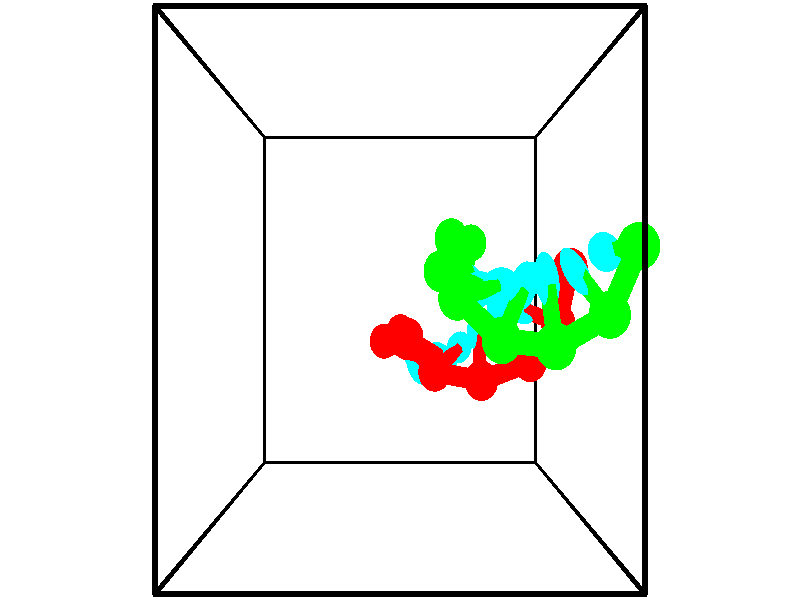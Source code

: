 // switches for output
#declare DRAW_BASES = 1; // possible values are 0, 1; only relevant for DNA ribbons
#declare DRAW_BASES_TYPE = 3; // possible values are 1, 2, 3; only relevant for DNA ribbons
#declare DRAW_FOG = 0; // set to 1 to enable fog

#include "colors.inc"

#include "transforms.inc"
background { rgb <1, 1, 1>}

#default {
   normal{
       ripples 0.25
       frequency 0.20
       turbulence 0.2
       lambda 5
   }
	finish {
		phong 0.1
		phong_size 40.
	}
}

// original window dimensions: 1024x640


// camera settings

camera {
	sky <-0, 1, 0>
	up <-0, 1, 0>
	right 1.6 * <1, 0, 0>
	location <2.5, 2.5, 11.1562>
	look_at <2.5, 2.5, 2.5>
	direction <0, 0, -8.6562>
	angle 67.0682
}


# declare cpy_camera_pos = <2.5, 2.5, 11.1562>;
# if (DRAW_FOG = 1)
fog {
	fog_type 2
	up vnormalize(cpy_camera_pos)
	color rgbt<1,1,1,0.3>
	distance 1e-5
	fog_alt 3e-3
	fog_offset 4
}
# end


// LIGHTS

# declare lum = 6;
global_settings {
	ambient_light rgb lum * <0.05, 0.05, 0.05>
	max_trace_level 15
}# declare cpy_direct_light_amount = 0.25;
light_source
{	1000 * <-1, -1, 1>,
	rgb lum * cpy_direct_light_amount
	parallel
}

light_source
{	1000 * <1, 1, -1>,
	rgb lum * cpy_direct_light_amount
	parallel
}

// strand 0

// nucleotide -1

// particle -1
sphere {
	<2.508316, 2.031538, 0.029222> 0.250000
	pigment { color rgbt <1,0,0,0> }
	no_shadow
}
cylinder {
	<2.702057, 1.724915, 0.197884>,  <2.818301, 1.540941, 0.299081>, 0.100000
	pigment { color rgbt <1,0,0,0> }
	no_shadow
}
cylinder {
	<2.702057, 1.724915, 0.197884>,  <2.508316, 2.031538, 0.029222>, 0.100000
	pigment { color rgbt <1,0,0,0> }
	no_shadow
}

// particle -1
sphere {
	<2.702057, 1.724915, 0.197884> 0.100000
	pigment { color rgbt <1,0,0,0> }
	no_shadow
}
sphere {
	0, 1
	scale<0.080000,0.200000,0.300000>
	matrix <-0.135325, 0.410516, 0.901756,
		-0.864344, -0.493828, 0.095100,
		0.484352, -0.766558, 0.421654,
		2.847363, 1.494947, 0.324380>
	pigment { color rgbt <0,1,1,0> }
	no_shadow
}
cylinder {
	<2.229486, 1.909901, 0.769517>,  <2.508316, 2.031538, 0.029222>, 0.130000
	pigment { color rgbt <1,0,0,0> }
	no_shadow
}

// nucleotide -1

// particle -1
sphere {
	<2.229486, 1.909901, 0.769517> 0.250000
	pigment { color rgbt <1,0,0,0> }
	no_shadow
}
cylinder {
	<2.588028, 1.736584, 0.731991>,  <2.803154, 1.632593, 0.709475>, 0.100000
	pigment { color rgbt <1,0,0,0> }
	no_shadow
}
cylinder {
	<2.588028, 1.736584, 0.731991>,  <2.229486, 1.909901, 0.769517>, 0.100000
	pigment { color rgbt <1,0,0,0> }
	no_shadow
}

// particle -1
sphere {
	<2.588028, 1.736584, 0.731991> 0.100000
	pigment { color rgbt <1,0,0,0> }
	no_shadow
}
sphere {
	0, 1
	scale<0.080000,0.200000,0.300000>
	matrix <0.258072, 0.337901, 0.905109,
		-0.360478, -0.835511, 0.414701,
		0.896356, -0.433294, -0.093816,
		2.856935, 1.606595, 0.703846>
	pigment { color rgbt <0,1,1,0> }
	no_shadow
}
cylinder {
	<2.629538, 2.007149, 1.364608>,  <2.229486, 1.909901, 0.769517>, 0.130000
	pigment { color rgbt <1,0,0,0> }
	no_shadow
}

// nucleotide -1

// particle -1
sphere {
	<2.629538, 2.007149, 1.364608> 0.250000
	pigment { color rgbt <1,0,0,0> }
	no_shadow
}
cylinder {
	<2.958092, 1.834339, 1.215649>,  <3.155224, 1.730653, 1.126273>, 0.100000
	pigment { color rgbt <1,0,0,0> }
	no_shadow
}
cylinder {
	<2.958092, 1.834339, 1.215649>,  <2.629538, 2.007149, 1.364608>, 0.100000
	pigment { color rgbt <1,0,0,0> }
	no_shadow
}

// particle -1
sphere {
	<2.958092, 1.834339, 1.215649> 0.100000
	pigment { color rgbt <1,0,0,0> }
	no_shadow
}
sphere {
	0, 1
	scale<0.080000,0.200000,0.300000>
	matrix <0.535072, 0.357520, 0.765426,
		-0.197544, -0.827969, 0.524827,
		0.821385, -0.432025, -0.372398,
		3.204507, 1.704732, 1.103929>
	pigment { color rgbt <0,1,1,0> }
	no_shadow
}
cylinder {
	<3.031445, 1.576455, 1.868147>,  <2.629538, 2.007149, 1.364608>, 0.130000
	pigment { color rgbt <1,0,0,0> }
	no_shadow
}

// nucleotide -1

// particle -1
sphere {
	<3.031445, 1.576455, 1.868147> 0.250000
	pigment { color rgbt <1,0,0,0> }
	no_shadow
}
cylinder {
	<3.276054, 1.739964, 1.597164>,  <3.422820, 1.838068, 1.434575>, 0.100000
	pigment { color rgbt <1,0,0,0> }
	no_shadow
}
cylinder {
	<3.276054, 1.739964, 1.597164>,  <3.031445, 1.576455, 1.868147>, 0.100000
	pigment { color rgbt <1,0,0,0> }
	no_shadow
}

// particle -1
sphere {
	<3.276054, 1.739964, 1.597164> 0.100000
	pigment { color rgbt <1,0,0,0> }
	no_shadow
}
sphere {
	0, 1
	scale<0.080000,0.200000,0.300000>
	matrix <0.553902, 0.390241, 0.735462,
		0.565006, -0.824996, 0.012222,
		0.611522, 0.408771, -0.677456,
		3.459511, 1.862595, 1.393927>
	pigment { color rgbt <0,1,1,0> }
	no_shadow
}
cylinder {
	<3.715277, 1.493646, 2.119324>,  <3.031445, 1.576455, 1.868147>, 0.130000
	pigment { color rgbt <1,0,0,0> }
	no_shadow
}

// nucleotide -1

// particle -1
sphere {
	<3.715277, 1.493646, 2.119324> 0.250000
	pigment { color rgbt <1,0,0,0> }
	no_shadow
}
cylinder {
	<3.721451, 1.809639, 1.874149>,  <3.725155, 1.999235, 1.727045>, 0.100000
	pigment { color rgbt <1,0,0,0> }
	no_shadow
}
cylinder {
	<3.721451, 1.809639, 1.874149>,  <3.715277, 1.493646, 2.119324>, 0.100000
	pigment { color rgbt <1,0,0,0> }
	no_shadow
}

// particle -1
sphere {
	<3.721451, 1.809639, 1.874149> 0.100000
	pigment { color rgbt <1,0,0,0> }
	no_shadow
}
sphere {
	0, 1
	scale<0.080000,0.200000,0.300000>
	matrix <0.488654, 0.528858, 0.693922,
		0.872341, -0.310223, -0.377866,
		0.015433, 0.789982, -0.612936,
		3.726081, 2.046633, 1.690269>
	pigment { color rgbt <0,1,1,0> }
	no_shadow
}
cylinder {
	<4.480554, 1.708981, 1.948504>,  <3.715277, 1.493646, 2.119324>, 0.130000
	pigment { color rgbt <1,0,0,0> }
	no_shadow
}

// nucleotide -1

// particle -1
sphere {
	<4.480554, 1.708981, 1.948504> 0.250000
	pigment { color rgbt <1,0,0,0> }
	no_shadow
}
cylinder {
	<4.226761, 2.017780, 1.963726>,  <4.074485, 2.203060, 1.972859>, 0.100000
	pigment { color rgbt <1,0,0,0> }
	no_shadow
}
cylinder {
	<4.226761, 2.017780, 1.963726>,  <4.480554, 1.708981, 1.948504>, 0.100000
	pigment { color rgbt <1,0,0,0> }
	no_shadow
}

// particle -1
sphere {
	<4.226761, 2.017780, 1.963726> 0.100000
	pigment { color rgbt <1,0,0,0> }
	no_shadow
}
sphere {
	0, 1
	scale<0.080000,0.200000,0.300000>
	matrix <0.565480, 0.430061, 0.703761,
		0.526938, 0.468044, -0.709417,
		-0.634483, 0.771999, 0.038054,
		4.036416, 2.249380, 1.975142>
	pigment { color rgbt <0,1,1,0> }
	no_shadow
}
cylinder {
	<4.868399, 2.206675, 2.120412>,  <4.480554, 1.708981, 1.948504>, 0.130000
	pigment { color rgbt <1,0,0,0> }
	no_shadow
}

// nucleotide -1

// particle -1
sphere {
	<4.868399, 2.206675, 2.120412> 0.250000
	pigment { color rgbt <1,0,0,0> }
	no_shadow
}
cylinder {
	<4.500465, 2.317719, 2.231293>,  <4.279706, 2.384345, 2.297821>, 0.100000
	pigment { color rgbt <1,0,0,0> }
	no_shadow
}
cylinder {
	<4.500465, 2.317719, 2.231293>,  <4.868399, 2.206675, 2.120412>, 0.100000
	pigment { color rgbt <1,0,0,0> }
	no_shadow
}

// particle -1
sphere {
	<4.500465, 2.317719, 2.231293> 0.100000
	pigment { color rgbt <1,0,0,0> }
	no_shadow
}
sphere {
	0, 1
	scale<0.080000,0.200000,0.300000>
	matrix <0.378254, 0.440120, 0.814382,
		0.104078, 0.853948, -0.509844,
		-0.919833, 0.277609, 0.277202,
		4.224515, 2.401001, 2.314453>
	pigment { color rgbt <0,1,1,0> }
	no_shadow
}
cylinder {
	<5.009102, 2.892541, 2.245832>,  <4.868399, 2.206675, 2.120412>, 0.130000
	pigment { color rgbt <1,0,0,0> }
	no_shadow
}

// nucleotide -1

// particle -1
sphere {
	<5.009102, 2.892541, 2.245832> 0.250000
	pigment { color rgbt <1,0,0,0> }
	no_shadow
}
cylinder {
	<4.673107, 2.818409, 2.449821>,  <4.471510, 2.773930, 2.572215>, 0.100000
	pigment { color rgbt <1,0,0,0> }
	no_shadow
}
cylinder {
	<4.673107, 2.818409, 2.449821>,  <5.009102, 2.892541, 2.245832>, 0.100000
	pigment { color rgbt <1,0,0,0> }
	no_shadow
}

// particle -1
sphere {
	<4.673107, 2.818409, 2.449821> 0.100000
	pigment { color rgbt <1,0,0,0> }
	no_shadow
}
sphere {
	0, 1
	scale<0.080000,0.200000,0.300000>
	matrix <0.398382, 0.427456, 0.811525,
		-0.368391, 0.884836, -0.285226,
		-0.839988, -0.185330, 0.509974,
		4.421111, 2.762810, 2.602814>
	pigment { color rgbt <0,1,1,0> }
	no_shadow
}
// strand 1

// nucleotide -1

// particle -1
sphere {
	<5.447739, 3.051327, 3.693580> 0.250000
	pigment { color rgbt <0,1,0,0> }
	no_shadow
}
cylinder {
	<5.130467, 3.003731, 3.932480>,  <4.940104, 2.975173, 4.075820>, 0.100000
	pigment { color rgbt <0,1,0,0> }
	no_shadow
}
cylinder {
	<5.130467, 3.003731, 3.932480>,  <5.447739, 3.051327, 3.693580>, 0.100000
	pigment { color rgbt <0,1,0,0> }
	no_shadow
}

// particle -1
sphere {
	<5.130467, 3.003731, 3.932480> 0.100000
	pigment { color rgbt <0,1,0,0> }
	no_shadow
}
sphere {
	0, 1
	scale<0.080000,0.200000,0.300000>
	matrix <-0.565261, -0.221064, -0.794739,
		0.226598, -0.967973, 0.108083,
		-0.793179, -0.118991, 0.597250,
		4.892513, 2.968034, 4.111655>
	pigment { color rgbt <0,1,1,0> }
	no_shadow
}
cylinder {
	<5.127145, 2.346104, 3.590972>,  <5.447739, 3.051327, 3.693580>, 0.130000
	pigment { color rgbt <0,1,0,0> }
	no_shadow
}

// nucleotide -1

// particle -1
sphere {
	<5.127145, 2.346104, 3.590972> 0.250000
	pigment { color rgbt <0,1,0,0> }
	no_shadow
}
cylinder {
	<4.847639, 2.599586, 3.723724>,  <4.679935, 2.751676, 3.803376>, 0.100000
	pigment { color rgbt <0,1,0,0> }
	no_shadow
}
cylinder {
	<4.847639, 2.599586, 3.723724>,  <5.127145, 2.346104, 3.590972>, 0.100000
	pigment { color rgbt <0,1,0,0> }
	no_shadow
}

// particle -1
sphere {
	<4.847639, 2.599586, 3.723724> 0.100000
	pigment { color rgbt <0,1,0,0> }
	no_shadow
}
sphere {
	0, 1
	scale<0.080000,0.200000,0.300000>
	matrix <-0.607033, -0.279825, -0.743780,
		-0.378468, -0.721190, 0.580212,
		-0.698765, 0.633706, 0.331881,
		4.638010, 2.789698, 3.823289>
	pigment { color rgbt <0,1,1,0> }
	no_shadow
}
cylinder {
	<4.442387, 2.019005, 3.626093>,  <5.127145, 2.346104, 3.590972>, 0.130000
	pigment { color rgbt <0,1,0,0> }
	no_shadow
}

// nucleotide -1

// particle -1
sphere {
	<4.442387, 2.019005, 3.626093> 0.250000
	pigment { color rgbt <0,1,0,0> }
	no_shadow
}
cylinder {
	<4.390279, 2.413727, 3.587631>,  <4.359015, 2.650560, 3.564554>, 0.100000
	pigment { color rgbt <0,1,0,0> }
	no_shadow
}
cylinder {
	<4.390279, 2.413727, 3.587631>,  <4.442387, 2.019005, 3.626093>, 0.100000
	pigment { color rgbt <0,1,0,0> }
	no_shadow
}

// particle -1
sphere {
	<4.390279, 2.413727, 3.587631> 0.100000
	pigment { color rgbt <0,1,0,0> }
	no_shadow
}
sphere {
	0, 1
	scale<0.080000,0.200000,0.300000>
	matrix <-0.530050, -0.151272, -0.834364,
		-0.837901, -0.057725, 0.542762,
		-0.130269, 0.986805, -0.096153,
		4.351199, 2.709768, 3.558785>
	pigment { color rgbt <0,1,1,0> }
	no_shadow
}
cylinder {
	<3.790465, 2.072315, 3.493851>,  <4.442387, 2.019005, 3.626093>, 0.130000
	pigment { color rgbt <0,1,0,0> }
	no_shadow
}

// nucleotide -1

// particle -1
sphere {
	<3.790465, 2.072315, 3.493851> 0.250000
	pigment { color rgbt <0,1,0,0> }
	no_shadow
}
cylinder {
	<3.974506, 2.403122, 3.364639>,  <4.084931, 2.601606, 3.287112>, 0.100000
	pigment { color rgbt <0,1,0,0> }
	no_shadow
}
cylinder {
	<3.974506, 2.403122, 3.364639>,  <3.790465, 2.072315, 3.493851>, 0.100000
	pigment { color rgbt <0,1,0,0> }
	no_shadow
}

// particle -1
sphere {
	<3.974506, 2.403122, 3.364639> 0.100000
	pigment { color rgbt <0,1,0,0> }
	no_shadow
}
sphere {
	0, 1
	scale<0.080000,0.200000,0.300000>
	matrix <-0.463180, -0.086821, -0.882002,
		-0.757475, 0.555433, 0.343111,
		0.460104, 0.827017, -0.323030,
		4.112537, 2.651227, 3.267730>
	pigment { color rgbt <0,1,1,0> }
	no_shadow
}
cylinder {
	<3.252483, 2.523214, 3.225674>,  <3.790465, 2.072315, 3.493851>, 0.130000
	pigment { color rgbt <0,1,0,0> }
	no_shadow
}

// nucleotide -1

// particle -1
sphere {
	<3.252483, 2.523214, 3.225674> 0.250000
	pigment { color rgbt <0,1,0,0> }
	no_shadow
}
cylinder {
	<3.602160, 2.606972, 3.050430>,  <3.811967, 2.657226, 2.945284>, 0.100000
	pigment { color rgbt <0,1,0,0> }
	no_shadow
}
cylinder {
	<3.602160, 2.606972, 3.050430>,  <3.252483, 2.523214, 3.225674>, 0.100000
	pigment { color rgbt <0,1,0,0> }
	no_shadow
}

// particle -1
sphere {
	<3.602160, 2.606972, 3.050430> 0.100000
	pigment { color rgbt <0,1,0,0> }
	no_shadow
}
sphere {
	0, 1
	scale<0.080000,0.200000,0.300000>
	matrix <-0.419136, -0.130159, -0.898545,
		-0.245174, 0.969130, -0.026020,
		0.874194, 0.209394, -0.438109,
		3.864419, 2.669790, 2.918998>
	pigment { color rgbt <0,1,1,0> }
	no_shadow
}
cylinder {
	<3.081143, 2.836997, 2.670866>,  <3.252483, 2.523214, 3.225674>, 0.130000
	pigment { color rgbt <0,1,0,0> }
	no_shadow
}

// nucleotide -1

// particle -1
sphere {
	<3.081143, 2.836997, 2.670866> 0.250000
	pigment { color rgbt <0,1,0,0> }
	no_shadow
}
cylinder {
	<3.448988, 2.723587, 2.562111>,  <3.669696, 2.655541, 2.496858>, 0.100000
	pigment { color rgbt <0,1,0,0> }
	no_shadow
}
cylinder {
	<3.448988, 2.723587, 2.562111>,  <3.081143, 2.836997, 2.670866>, 0.100000
	pigment { color rgbt <0,1,0,0> }
	no_shadow
}

// particle -1
sphere {
	<3.448988, 2.723587, 2.562111> 0.100000
	pigment { color rgbt <0,1,0,0> }
	no_shadow
}
sphere {
	0, 1
	scale<0.080000,0.200000,0.300000>
	matrix <-0.330316, -0.183528, -0.925856,
		0.212604, 0.941239, -0.262428,
		0.919615, -0.283525, -0.271888,
		3.724873, 2.638530, 2.480545>
	pigment { color rgbt <0,1,1,0> }
	no_shadow
}
cylinder {
	<3.269729, 3.269755, 2.097996>,  <3.081143, 2.836997, 2.670866>, 0.130000
	pigment { color rgbt <0,1,0,0> }
	no_shadow
}

// nucleotide -1

// particle -1
sphere {
	<3.269729, 3.269755, 2.097996> 0.250000
	pigment { color rgbt <0,1,0,0> }
	no_shadow
}
cylinder {
	<3.473624, 2.928764, 2.051598>,  <3.595960, 2.724170, 2.023759>, 0.100000
	pigment { color rgbt <0,1,0,0> }
	no_shadow
}
cylinder {
	<3.473624, 2.928764, 2.051598>,  <3.269729, 3.269755, 2.097996>, 0.100000
	pigment { color rgbt <0,1,0,0> }
	no_shadow
}

// particle -1
sphere {
	<3.473624, 2.928764, 2.051598> 0.100000
	pigment { color rgbt <0,1,0,0> }
	no_shadow
}
sphere {
	0, 1
	scale<0.080000,0.200000,0.300000>
	matrix <-0.378051, -0.100834, -0.920277,
		0.772817, 0.512950, -0.373678,
		0.509736, -0.852476, -0.115995,
		3.626544, 2.673022, 2.016799>
	pigment { color rgbt <0,1,1,0> }
	no_shadow
}
cylinder {
	<3.635697, 3.261440, 1.447491>,  <3.269729, 3.269755, 2.097996>, 0.130000
	pigment { color rgbt <0,1,0,0> }
	no_shadow
}

// nucleotide -1

// particle -1
sphere {
	<3.635697, 3.261440, 1.447491> 0.250000
	pigment { color rgbt <0,1,0,0> }
	no_shadow
}
cylinder {
	<3.571857, 2.883965, 1.563408>,  <3.533553, 2.657479, 1.632958>, 0.100000
	pigment { color rgbt <0,1,0,0> }
	no_shadow
}
cylinder {
	<3.571857, 2.883965, 1.563408>,  <3.635697, 3.261440, 1.447491>, 0.100000
	pigment { color rgbt <0,1,0,0> }
	no_shadow
}

// particle -1
sphere {
	<3.571857, 2.883965, 1.563408> 0.100000
	pigment { color rgbt <0,1,0,0> }
	no_shadow
}
sphere {
	0, 1
	scale<0.080000,0.200000,0.300000>
	matrix <-0.432047, -0.197176, -0.880032,
		0.887616, -0.265659, -0.376249,
		-0.159601, -0.943688, 0.289793,
		3.523977, 2.600858, 1.650346>
	pigment { color rgbt <0,1,1,0> }
	no_shadow
}
// box output
cylinder {
	<0.000000, 0.000000, 0.000000>,  <5.000000, 0.000000, 0.000000>, 0.025000
	pigment { color rgbt <0,0,0,0> }
	no_shadow
}
cylinder {
	<0.000000, 0.000000, 0.000000>,  <0.000000, 5.000000, 0.000000>, 0.025000
	pigment { color rgbt <0,0,0,0> }
	no_shadow
}
cylinder {
	<0.000000, 0.000000, 0.000000>,  <0.000000, 0.000000, 5.000000>, 0.025000
	pigment { color rgbt <0,0,0,0> }
	no_shadow
}
cylinder {
	<5.000000, 5.000000, 5.000000>,  <0.000000, 5.000000, 5.000000>, 0.025000
	pigment { color rgbt <0,0,0,0> }
	no_shadow
}
cylinder {
	<5.000000, 5.000000, 5.000000>,  <5.000000, 0.000000, 5.000000>, 0.025000
	pigment { color rgbt <0,0,0,0> }
	no_shadow
}
cylinder {
	<5.000000, 5.000000, 5.000000>,  <5.000000, 5.000000, 0.000000>, 0.025000
	pigment { color rgbt <0,0,0,0> }
	no_shadow
}
cylinder {
	<0.000000, 0.000000, 5.000000>,  <0.000000, 5.000000, 5.000000>, 0.025000
	pigment { color rgbt <0,0,0,0> }
	no_shadow
}
cylinder {
	<0.000000, 0.000000, 5.000000>,  <5.000000, 0.000000, 5.000000>, 0.025000
	pigment { color rgbt <0,0,0,0> }
	no_shadow
}
cylinder {
	<5.000000, 5.000000, 0.000000>,  <0.000000, 5.000000, 0.000000>, 0.025000
	pigment { color rgbt <0,0,0,0> }
	no_shadow
}
cylinder {
	<5.000000, 5.000000, 0.000000>,  <5.000000, 0.000000, 0.000000>, 0.025000
	pigment { color rgbt <0,0,0,0> }
	no_shadow
}
cylinder {
	<5.000000, 0.000000, 5.000000>,  <5.000000, 0.000000, 0.000000>, 0.025000
	pigment { color rgbt <0,0,0,0> }
	no_shadow
}
cylinder {
	<0.000000, 5.000000, 0.000000>,  <0.000000, 5.000000, 5.000000>, 0.025000
	pigment { color rgbt <0,0,0,0> }
	no_shadow
}
// end of box output

